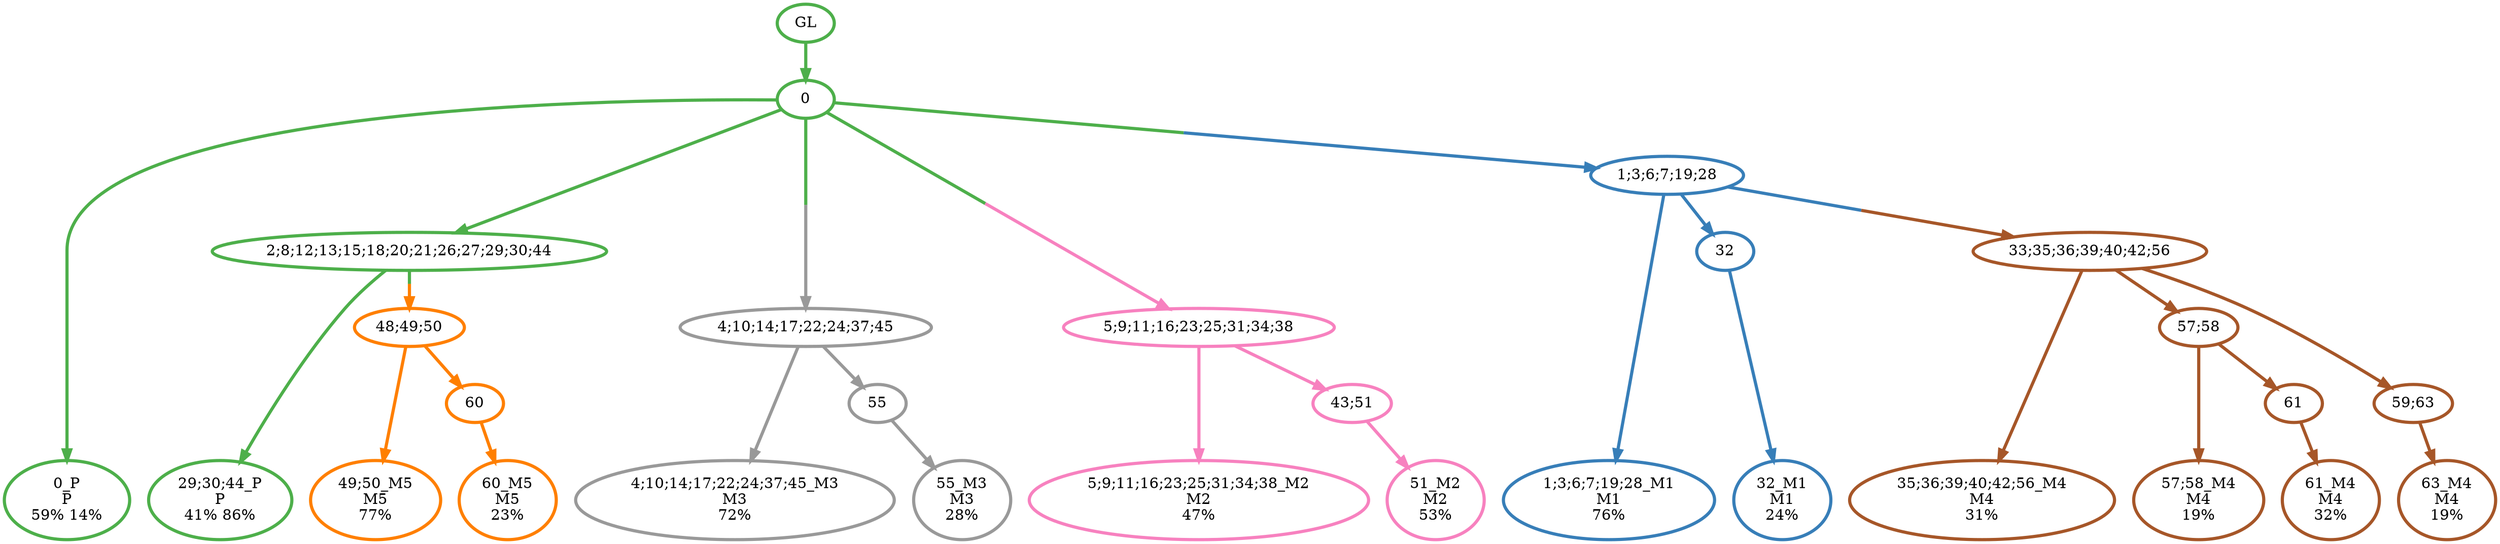 digraph T {
	{
		rank=same
		26 [penwidth=3,colorscheme=set19,color=3,label="0_P\nP\n59% 14%"]
		24 [penwidth=3,colorscheme=set19,color=3,label="29;30;44_P\nP\n41% 86%"]
		23 [penwidth=3,colorscheme=set19,color=2,label="1;3;6;7;19;28_M1\nM1\n76%"]
		21 [penwidth=3,colorscheme=set19,color=2,label="32_M1\nM1\n24%"]
		20 [penwidth=3,colorscheme=set19,color=8,label="5;9;11;16;23;25;31;34;38_M2\nM2\n47%"]
		18 [penwidth=3,colorscheme=set19,color=8,label="51_M2\nM2\n53%"]
		17 [penwidth=3,colorscheme=set19,color=9,label="4;10;14;17;22;24;37;45_M3\nM3\n72%"]
		15 [penwidth=3,colorscheme=set19,color=9,label="55_M3\nM3\n28%"]
		14 [penwidth=3,colorscheme=set19,color=7,label="35;36;39;40;42;56_M4\nM4\n31%"]
		12 [penwidth=3,colorscheme=set19,color=7,label="57;58_M4\nM4\n19%"]
		10 [penwidth=3,colorscheme=set19,color=7,label="61_M4\nM4\n32%"]
		8 [penwidth=3,colorscheme=set19,color=7,label="63_M4\nM4\n19%"]
		7 [penwidth=3,colorscheme=set19,color=5,label="49;50_M5\nM5\n77%"]
		5 [penwidth=3,colorscheme=set19,color=5,label="60_M5\nM5\n23%"]
	}
	28 [penwidth=3,colorscheme=set19,color=3,label="GL"]
	27 [penwidth=3,colorscheme=set19,color=3,label="0"]
	25 [penwidth=3,colorscheme=set19,color=3,label="2;8;12;13;15;18;20;21;26;27;29;30;44"]
	22 [penwidth=3,colorscheme=set19,color=2,label="32"]
	19 [penwidth=3,colorscheme=set19,color=8,label="43;51"]
	16 [penwidth=3,colorscheme=set19,color=9,label="55"]
	13 [penwidth=3,colorscheme=set19,color=7,label="57;58"]
	11 [penwidth=3,colorscheme=set19,color=7,label="61"]
	9 [penwidth=3,colorscheme=set19,color=7,label="59;63"]
	6 [penwidth=3,colorscheme=set19,color=5,label="60"]
	4 [penwidth=3,colorscheme=set19,color=7,label="33;35;36;39;40;42;56"]
	3 [penwidth=3,colorscheme=set19,color=5,label="48;49;50"]
	2 [penwidth=3,colorscheme=set19,color=9,label="4;10;14;17;22;24;37;45"]
	1 [penwidth=3,colorscheme=set19,color=8,label="5;9;11;16;23;25;31;34;38"]
	0 [penwidth=3,colorscheme=set19,color=2,label="1;3;6;7;19;28"]
	28 -> 27 [penwidth=3,colorscheme=set19,color=3]
	27 -> 26 [penwidth=3,colorscheme=set19,color=3]
	27 -> 25 [penwidth=3,colorscheme=set19,color=3]
	27 -> 2 [penwidth=3,colorscheme=set19,color="3;0.5:9"]
	27 -> 1 [penwidth=3,colorscheme=set19,color="3;0.5:8"]
	27 -> 0 [penwidth=3,colorscheme=set19,color="3;0.5:2"]
	25 -> 24 [penwidth=3,colorscheme=set19,color=3]
	25 -> 3 [penwidth=3,colorscheme=set19,color="3;0.5:5"]
	22 -> 21 [penwidth=3,colorscheme=set19,color=2]
	19 -> 18 [penwidth=3,colorscheme=set19,color=8]
	16 -> 15 [penwidth=3,colorscheme=set19,color=9]
	13 -> 12 [penwidth=3,colorscheme=set19,color=7]
	13 -> 11 [penwidth=3,colorscheme=set19,color=7]
	11 -> 10 [penwidth=3,colorscheme=set19,color=7]
	9 -> 8 [penwidth=3,colorscheme=set19,color=7]
	6 -> 5 [penwidth=3,colorscheme=set19,color=5]
	4 -> 14 [penwidth=3,colorscheme=set19,color=7]
	4 -> 13 [penwidth=3,colorscheme=set19,color=7]
	4 -> 9 [penwidth=3,colorscheme=set19,color=7]
	3 -> 7 [penwidth=3,colorscheme=set19,color=5]
	3 -> 6 [penwidth=3,colorscheme=set19,color=5]
	2 -> 17 [penwidth=3,colorscheme=set19,color=9]
	2 -> 16 [penwidth=3,colorscheme=set19,color=9]
	1 -> 20 [penwidth=3,colorscheme=set19,color=8]
	1 -> 19 [penwidth=3,colorscheme=set19,color=8]
	0 -> 23 [penwidth=3,colorscheme=set19,color=2]
	0 -> 22 [penwidth=3,colorscheme=set19,color=2]
	0 -> 4 [penwidth=3,colorscheme=set19,color="2;0.5:7"]
}
